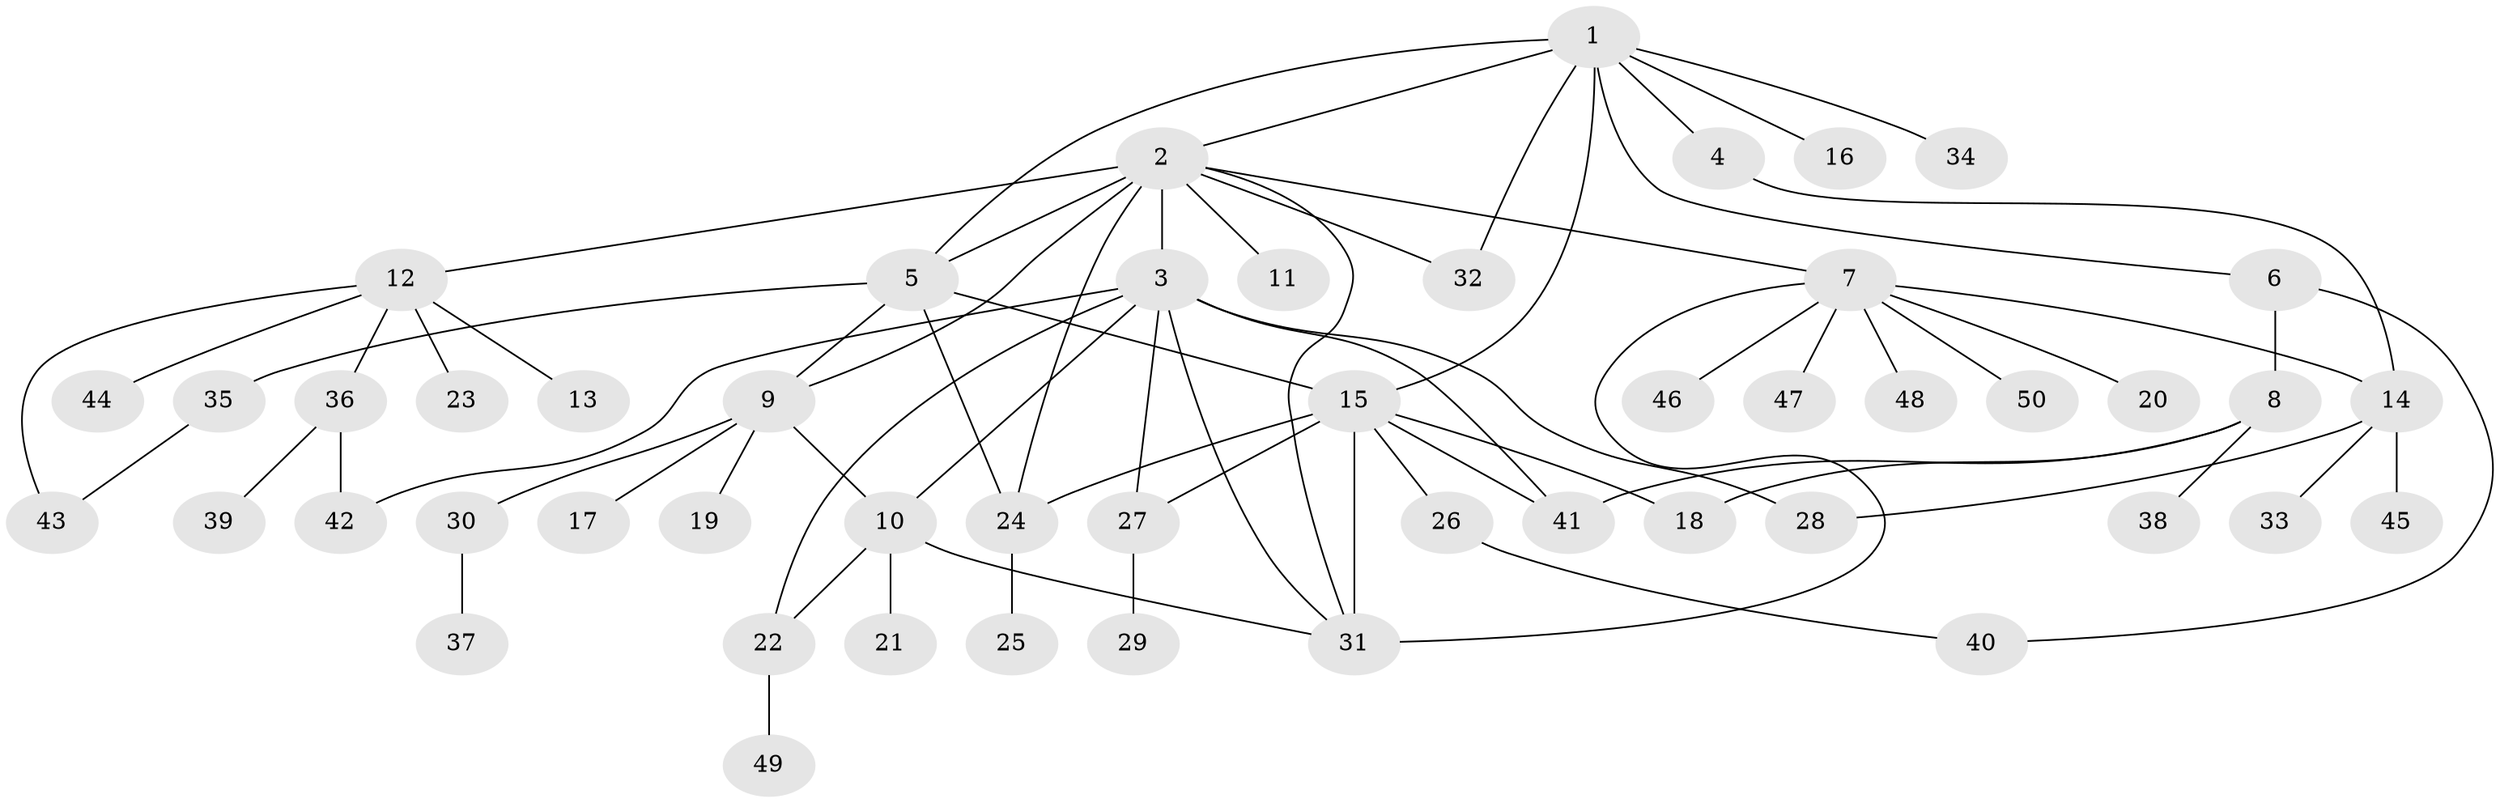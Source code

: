 // original degree distribution, {9: 0.02, 22: 0.01, 2: 0.18, 3: 0.14, 17: 0.01, 4: 0.03, 7: 0.03, 1: 0.52, 6: 0.02, 5: 0.04}
// Generated by graph-tools (version 1.1) at 2025/35/03/09/25 02:35:34]
// undirected, 50 vertices, 70 edges
graph export_dot {
graph [start="1"]
  node [color=gray90,style=filled];
  1;
  2;
  3;
  4;
  5;
  6;
  7;
  8;
  9;
  10;
  11;
  12;
  13;
  14;
  15;
  16;
  17;
  18;
  19;
  20;
  21;
  22;
  23;
  24;
  25;
  26;
  27;
  28;
  29;
  30;
  31;
  32;
  33;
  34;
  35;
  36;
  37;
  38;
  39;
  40;
  41;
  42;
  43;
  44;
  45;
  46;
  47;
  48;
  49;
  50;
  1 -- 2 [weight=1.0];
  1 -- 4 [weight=1.0];
  1 -- 5 [weight=1.0];
  1 -- 6 [weight=1.0];
  1 -- 15 [weight=1.0];
  1 -- 16 [weight=1.0];
  1 -- 32 [weight=1.0];
  1 -- 34 [weight=1.0];
  2 -- 3 [weight=11.0];
  2 -- 5 [weight=1.0];
  2 -- 7 [weight=1.0];
  2 -- 9 [weight=1.0];
  2 -- 11 [weight=1.0];
  2 -- 12 [weight=1.0];
  2 -- 24 [weight=1.0];
  2 -- 31 [weight=1.0];
  2 -- 32 [weight=1.0];
  3 -- 10 [weight=1.0];
  3 -- 22 [weight=1.0];
  3 -- 27 [weight=1.0];
  3 -- 28 [weight=1.0];
  3 -- 31 [weight=1.0];
  3 -- 41 [weight=1.0];
  3 -- 42 [weight=1.0];
  4 -- 14 [weight=1.0];
  5 -- 9 [weight=1.0];
  5 -- 15 [weight=11.0];
  5 -- 24 [weight=1.0];
  5 -- 35 [weight=1.0];
  6 -- 8 [weight=1.0];
  6 -- 40 [weight=1.0];
  7 -- 14 [weight=1.0];
  7 -- 20 [weight=1.0];
  7 -- 31 [weight=1.0];
  7 -- 46 [weight=1.0];
  7 -- 47 [weight=1.0];
  7 -- 48 [weight=1.0];
  7 -- 50 [weight=1.0];
  8 -- 18 [weight=2.0];
  8 -- 38 [weight=1.0];
  8 -- 41 [weight=1.0];
  9 -- 10 [weight=1.0];
  9 -- 17 [weight=1.0];
  9 -- 19 [weight=1.0];
  9 -- 30 [weight=1.0];
  10 -- 21 [weight=1.0];
  10 -- 22 [weight=1.0];
  10 -- 31 [weight=1.0];
  12 -- 13 [weight=1.0];
  12 -- 23 [weight=1.0];
  12 -- 36 [weight=1.0];
  12 -- 43 [weight=1.0];
  12 -- 44 [weight=1.0];
  14 -- 28 [weight=1.0];
  14 -- 33 [weight=1.0];
  14 -- 45 [weight=1.0];
  15 -- 18 [weight=1.0];
  15 -- 24 [weight=1.0];
  15 -- 26 [weight=1.0];
  15 -- 27 [weight=2.0];
  15 -- 31 [weight=5.0];
  15 -- 41 [weight=1.0];
  22 -- 49 [weight=1.0];
  24 -- 25 [weight=1.0];
  26 -- 40 [weight=1.0];
  27 -- 29 [weight=1.0];
  30 -- 37 [weight=1.0];
  35 -- 43 [weight=1.0];
  36 -- 39 [weight=1.0];
  36 -- 42 [weight=1.0];
}
